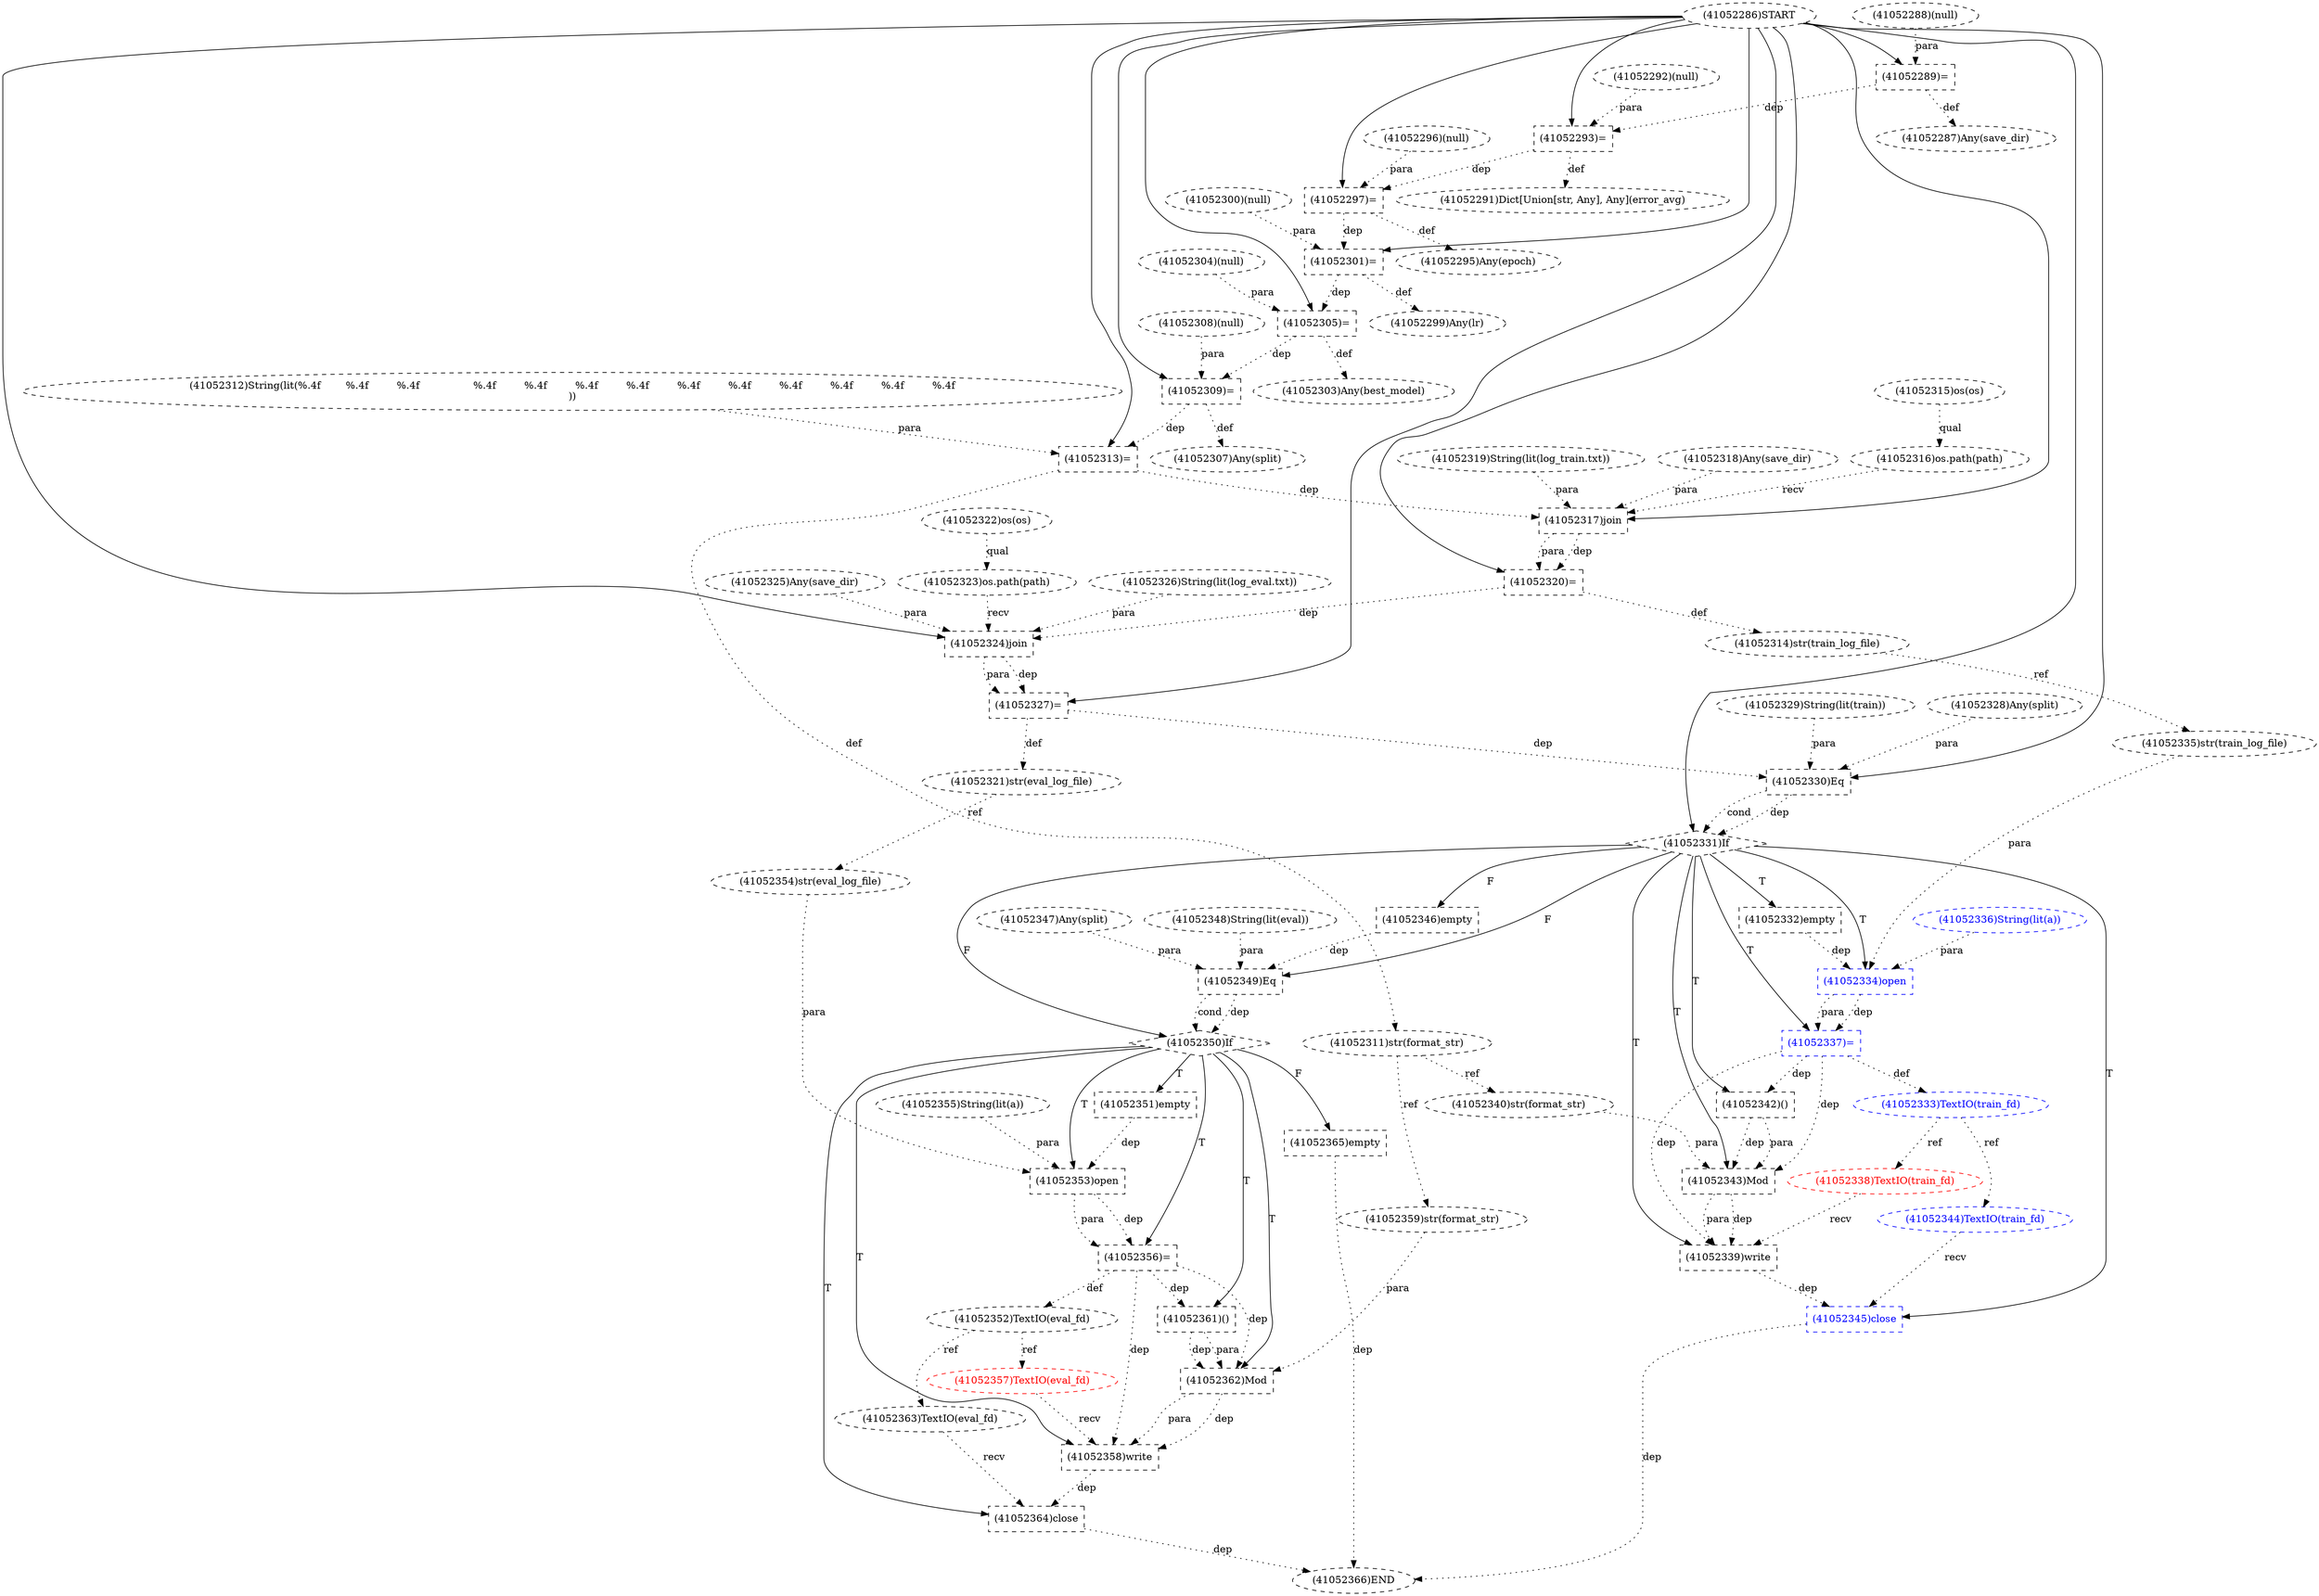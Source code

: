 digraph G {
1 [label="(41052327)=" shape=box style=dashed]
2 [label="(41052336)String(lit(a))" shape=ellipse style=dashed color=blue fontcolor=blue]
3 [label="(41052317)join" shape=box style=dashed]
4 [label="(41052332)empty" shape=box style=dashed]
5 [label="(41052286)START" style=dashed]
6 [label="(41052335)str(train_log_file)" shape=ellipse style=dashed]
7 [label="(41052353)open" shape=box style=dashed color=black fontcolor=black]
8 [label="(41052325)Any(save_dir)" shape=ellipse style=dashed]
9 [label="(41052344)TextIO(train_fd)" shape=ellipse style=dashed color=blue fontcolor=blue]
10 [label="(41052291)Dict[Union[str, Any], Any](error_avg)" shape=ellipse style=dashed]
11 [label="(41052329)String(lit(train))" shape=ellipse style=dashed]
12 [label="(41052324)join" shape=box style=dashed]
13 [label="(41052303)Any(best_model)" shape=ellipse style=dashed]
14 [label="(41052337)=" shape=box style=dashed color=blue fontcolor=blue]
15 [label="(41052346)empty" shape=box style=dashed]
16 [label="(41052313)=" shape=box style=dashed]
17 [label="(41052292)(null)" shape=ellipse style=dashed]
18 [label="(41052308)(null)" shape=ellipse style=dashed]
19 [label="(41052314)str(train_log_file)" shape=ellipse style=dashed]
20 [label="(41052323)os.path(path)" shape=ellipse style=dashed]
21 [label="(41052295)Any(epoch)" shape=ellipse style=dashed]
22 [label="(41052288)(null)" shape=ellipse style=dashed]
23 [label="(41052354)str(eval_log_file)" shape=ellipse style=dashed]
24 [label="(41052349)Eq" shape=box style=dashed]
25 [label="(41052356)=" shape=box style=dashed color=black fontcolor=black]
26 [label="(41052333)TextIO(train_fd)" shape=ellipse style=dashed color=blue fontcolor=blue]
27 [label="(41052320)=" shape=box style=dashed]
28 [label="(41052321)str(eval_log_file)" shape=ellipse style=dashed]
29 [label="(41052309)=" shape=box style=dashed]
30 [label="(41052322)os(os)" shape=ellipse style=dashed]
31 [label="(41052297)=" shape=box style=dashed]
32 [label="(41052319)String(lit(log_train.txt))" shape=ellipse style=dashed]
33 [label="(41052326)String(lit(log_eval.txt))" shape=ellipse style=dashed]
34 [label="(41052300)(null)" shape=ellipse style=dashed]
35 [label="(41052296)(null)" shape=ellipse style=dashed]
36 [label="(41052299)Any(lr)" shape=ellipse style=dashed]
37 [label="(41052331)If" shape=diamond style=dashed]
38 [label="(41052347)Any(split)" shape=ellipse style=dashed]
39 [label="(41052301)=" shape=box style=dashed]
40 [label="(41052342)()" shape=box style=dashed]
41 [label="(41052366)END" style=dashed]
42 [label="(41052364)close" shape=box style=dashed color=black fontcolor=black]
43 [label="(41052304)(null)" shape=ellipse style=dashed]
44 [label="(41052348)String(lit(eval))" shape=ellipse style=dashed]
45 [label="(41052312)String(lit(%.4f	 %.4f	 %.4f		 %.4f	 %.4f	 %.4f	 %.4f	 %.4f	 %.4f	 %.4f	 %.4f	 %.4f	 %.4f
))" shape=ellipse style=dashed]
46 [label="(41052307)Any(split)" shape=ellipse style=dashed]
47 [label="(41052305)=" shape=box style=dashed]
48 [label="(41052358)write" shape=box style=dashed]
49 [label="(41052357)TextIO(eval_fd)" shape=ellipse style=dashed color=red fontcolor=red]
50 [label="(41052293)=" shape=box style=dashed]
51 [label="(41052338)TextIO(train_fd)" shape=ellipse style=dashed color=red fontcolor=red]
52 [label="(41052289)=" shape=box style=dashed]
53 [label="(41052355)String(lit(a))" shape=ellipse style=dashed color=black fontcolor=black]
54 [label="(41052330)Eq" shape=box style=dashed]
55 [label="(41052311)str(format_str)" shape=ellipse style=dashed]
56 [label="(41052359)str(format_str)" shape=ellipse style=dashed]
57 [label="(41052365)empty" shape=box style=dashed]
58 [label="(41052287)Any(save_dir)" shape=ellipse style=dashed]
59 [label="(41052318)Any(save_dir)" shape=ellipse style=dashed]
60 [label="(41052362)Mod" shape=box style=dashed]
61 [label="(41052340)str(format_str)" shape=ellipse style=dashed]
62 [label="(41052363)TextIO(eval_fd)" shape=ellipse style=dashed color=black fontcolor=black]
63 [label="(41052339)write" shape=box style=dashed]
64 [label="(41052345)close" shape=box style=dashed color=blue fontcolor=blue]
65 [label="(41052316)os.path(path)" shape=ellipse style=dashed]
66 [label="(41052343)Mod" shape=box style=dashed]
67 [label="(41052315)os(os)" shape=ellipse style=dashed]
68 [label="(41052334)open" shape=box style=dashed color=blue fontcolor=blue]
69 [label="(41052351)empty" shape=box style=dashed]
70 [label="(41052361)()" shape=box style=dashed]
71 [label="(41052350)If" shape=diamond style=dashed]
72 [label="(41052328)Any(split)" shape=ellipse style=dashed]
73 [label="(41052352)TextIO(eval_fd)" shape=ellipse style=dashed color=black fontcolor=black]
5 -> 1 [label="" style=solid];
12 -> 1 [label="dep" style=dotted];
12 -> 1 [label="para" style=dotted];
5 -> 3 [label="" style=solid];
65 -> 3 [label="recv" style=dotted];
59 -> 3 [label="para" style=dotted];
32 -> 3 [label="para" style=dotted];
16 -> 3 [label="dep" style=dotted];
37 -> 4 [label="T"];
19 -> 6 [label="ref" style=dotted];
71 -> 7 [label="T"];
23 -> 7 [label="para" style=dotted];
53 -> 7 [label="para" style=dotted];
69 -> 7 [label="dep" style=dotted];
26 -> 9 [label="ref" style=dotted];
50 -> 10 [label="def" style=dotted];
5 -> 12 [label="" style=solid];
20 -> 12 [label="recv" style=dotted];
8 -> 12 [label="para" style=dotted];
33 -> 12 [label="para" style=dotted];
27 -> 12 [label="dep" style=dotted];
47 -> 13 [label="def" style=dotted];
37 -> 14 [label="T"];
68 -> 14 [label="dep" style=dotted];
68 -> 14 [label="para" style=dotted];
37 -> 15 [label="F"];
5 -> 16 [label="" style=solid];
45 -> 16 [label="para" style=dotted];
29 -> 16 [label="dep" style=dotted];
27 -> 19 [label="def" style=dotted];
30 -> 20 [label="qual" style=dotted];
31 -> 21 [label="def" style=dotted];
28 -> 23 [label="ref" style=dotted];
37 -> 24 [label="F"];
38 -> 24 [label="para" style=dotted];
44 -> 24 [label="para" style=dotted];
15 -> 24 [label="dep" style=dotted];
71 -> 25 [label="T"];
7 -> 25 [label="dep" style=dotted];
7 -> 25 [label="para" style=dotted];
14 -> 26 [label="def" style=dotted];
5 -> 27 [label="" style=solid];
3 -> 27 [label="dep" style=dotted];
3 -> 27 [label="para" style=dotted];
1 -> 28 [label="def" style=dotted];
5 -> 29 [label="" style=solid];
18 -> 29 [label="para" style=dotted];
47 -> 29 [label="dep" style=dotted];
5 -> 31 [label="" style=solid];
35 -> 31 [label="para" style=dotted];
50 -> 31 [label="dep" style=dotted];
39 -> 36 [label="def" style=dotted];
5 -> 37 [label="" style=solid];
54 -> 37 [label="dep" style=dotted];
54 -> 37 [label="cond" style=dotted];
5 -> 39 [label="" style=solid];
34 -> 39 [label="para" style=dotted];
31 -> 39 [label="dep" style=dotted];
37 -> 40 [label="T"];
14 -> 40 [label="dep" style=dotted];
64 -> 41 [label="dep" style=dotted];
42 -> 41 [label="dep" style=dotted];
57 -> 41 [label="dep" style=dotted];
71 -> 42 [label="T"];
62 -> 42 [label="recv" style=dotted];
48 -> 42 [label="dep" style=dotted];
29 -> 46 [label="def" style=dotted];
5 -> 47 [label="" style=solid];
43 -> 47 [label="para" style=dotted];
39 -> 47 [label="dep" style=dotted];
71 -> 48 [label="T"];
49 -> 48 [label="recv" style=dotted];
60 -> 48 [label="dep" style=dotted];
60 -> 48 [label="para" style=dotted];
25 -> 48 [label="dep" style=dotted];
73 -> 49 [label="ref" style=dotted];
5 -> 50 [label="" style=solid];
17 -> 50 [label="para" style=dotted];
52 -> 50 [label="dep" style=dotted];
26 -> 51 [label="ref" style=dotted];
5 -> 52 [label="" style=solid];
22 -> 52 [label="para" style=dotted];
5 -> 54 [label="" style=solid];
72 -> 54 [label="para" style=dotted];
11 -> 54 [label="para" style=dotted];
1 -> 54 [label="dep" style=dotted];
16 -> 55 [label="def" style=dotted];
55 -> 56 [label="ref" style=dotted];
71 -> 57 [label="F"];
52 -> 58 [label="def" style=dotted];
71 -> 60 [label="T"];
56 -> 60 [label="para" style=dotted];
70 -> 60 [label="dep" style=dotted];
70 -> 60 [label="para" style=dotted];
25 -> 60 [label="dep" style=dotted];
55 -> 61 [label="ref" style=dotted];
73 -> 62 [label="ref" style=dotted];
37 -> 63 [label="T"];
51 -> 63 [label="recv" style=dotted];
66 -> 63 [label="dep" style=dotted];
66 -> 63 [label="para" style=dotted];
14 -> 63 [label="dep" style=dotted];
37 -> 64 [label="T"];
9 -> 64 [label="recv" style=dotted];
63 -> 64 [label="dep" style=dotted];
67 -> 65 [label="qual" style=dotted];
37 -> 66 [label="T"];
61 -> 66 [label="para" style=dotted];
40 -> 66 [label="dep" style=dotted];
40 -> 66 [label="para" style=dotted];
14 -> 66 [label="dep" style=dotted];
37 -> 68 [label="T"];
6 -> 68 [label="para" style=dotted];
2 -> 68 [label="para" style=dotted];
4 -> 68 [label="dep" style=dotted];
71 -> 69 [label="T"];
71 -> 70 [label="T"];
25 -> 70 [label="dep" style=dotted];
37 -> 71 [label="F"];
24 -> 71 [label="dep" style=dotted];
24 -> 71 [label="cond" style=dotted];
25 -> 73 [label="def" style=dotted];
}